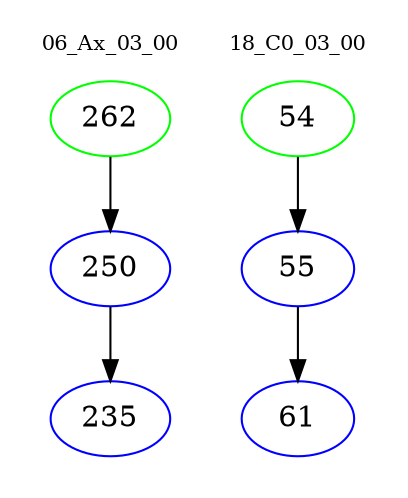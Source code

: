 digraph{
subgraph cluster_0 {
color = white
label = "06_Ax_03_00";
fontsize=10;
T0_262 [label="262", color="green"]
T0_262 -> T0_250 [color="black"]
T0_250 [label="250", color="blue"]
T0_250 -> T0_235 [color="black"]
T0_235 [label="235", color="blue"]
}
subgraph cluster_1 {
color = white
label = "18_C0_03_00";
fontsize=10;
T1_54 [label="54", color="green"]
T1_54 -> T1_55 [color="black"]
T1_55 [label="55", color="blue"]
T1_55 -> T1_61 [color="black"]
T1_61 [label="61", color="blue"]
}
}
